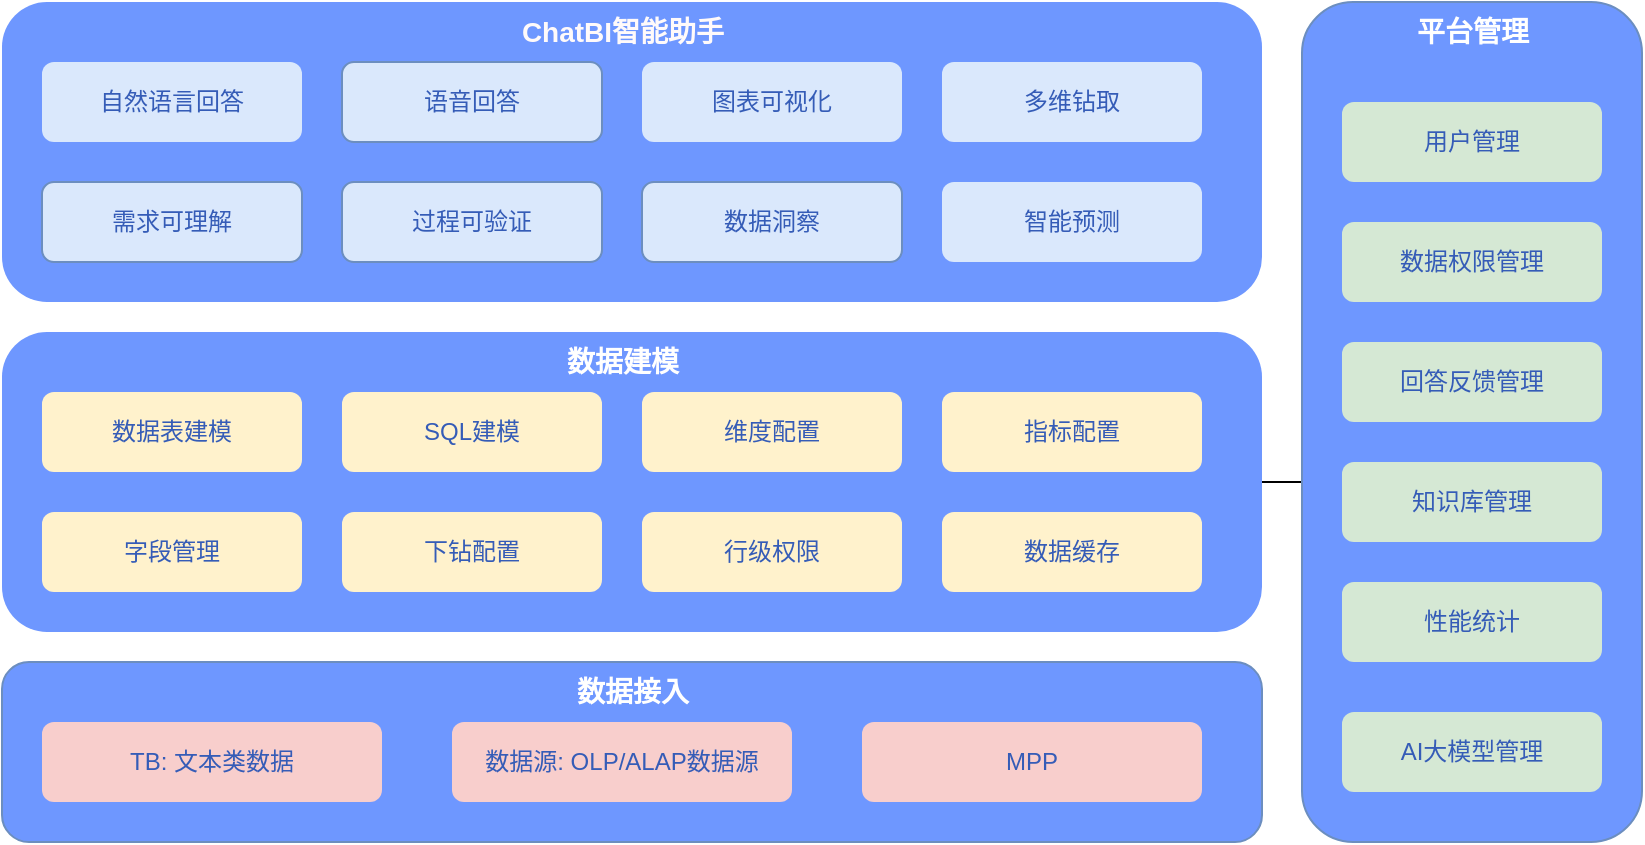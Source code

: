 <mxfile version="25.0.1">
  <diagram name="第 1 页" id="yZY1nADad3AMOkpzknWF">
    <mxGraphModel dx="1018" dy="653" grid="1" gridSize="10" guides="1" tooltips="1" connect="1" arrows="1" fold="1" page="1" pageScale="1" pageWidth="827" pageHeight="1169" math="0" shadow="0">
      <root>
        <mxCell id="0" />
        <mxCell id="1" parent="0" />
        <mxCell id="cma57xoHZA7xU0ZlO4mN-1" value="" style="rounded=1;whiteSpace=wrap;html=1;fillColor=#6e97ff;strokeColor=none;" vertex="1" parent="1">
          <mxGeometry x="50" y="90" width="630" height="150" as="geometry" />
        </mxCell>
        <mxCell id="cma57xoHZA7xU0ZlO4mN-2" value="ChatBI智能助手" style="text;html=1;align=center;verticalAlign=middle;resizable=0;points=[];autosize=1;strokeColor=none;fillColor=none;fontColor=#fffafa;textShadow=0;labelBackgroundColor=none;fontSize=14;fontStyle=1" vertex="1" parent="1">
          <mxGeometry x="300" y="90" width="120" height="30" as="geometry" />
        </mxCell>
        <mxCell id="cma57xoHZA7xU0ZlO4mN-3" value="自然语言回答" style="rounded=1;whiteSpace=wrap;html=1;dashed=1;strokeColor=none;fillColor=#dae8fc;fontColor=#355cb7;" vertex="1" parent="1">
          <mxGeometry x="70" y="120" width="130" height="40" as="geometry" />
        </mxCell>
        <mxCell id="cma57xoHZA7xU0ZlO4mN-4" value="需求可理解" style="rounded=1;whiteSpace=wrap;html=1;fillColor=#dae8fc;strokeColor=#6c8ebf;glass=0;fontColor=#355cb7;" vertex="1" parent="1">
          <mxGeometry x="70" y="180" width="130" height="40" as="geometry" />
        </mxCell>
        <mxCell id="cma57xoHZA7xU0ZlO4mN-5" value="语音回答" style="rounded=1;whiteSpace=wrap;html=1;fillColor=#dae8fc;strokeColor=#6c8ebf;fontColor=#355cb7;" vertex="1" parent="1">
          <mxGeometry x="220" y="120" width="130" height="40" as="geometry" />
        </mxCell>
        <mxCell id="cma57xoHZA7xU0ZlO4mN-6" value="多维钻取" style="rounded=1;whiteSpace=wrap;html=1;fillColor=#dae8fc;strokeColor=none;fontColor=#355cb7;" vertex="1" parent="1">
          <mxGeometry x="520" y="120" width="130" height="40" as="geometry" />
        </mxCell>
        <mxCell id="cma57xoHZA7xU0ZlO4mN-7" value="图表可视化" style="rounded=1;whiteSpace=wrap;html=1;fillColor=#dae8fc;strokeColor=none;fontColor=#355cb7;" vertex="1" parent="1">
          <mxGeometry x="370" y="120" width="130" height="40" as="geometry" />
        </mxCell>
        <mxCell id="cma57xoHZA7xU0ZlO4mN-8" value="过程可验证" style="rounded=1;whiteSpace=wrap;html=1;fillColor=#dae8fc;strokeColor=#6c8ebf;fontColor=#355cb7;" vertex="1" parent="1">
          <mxGeometry x="220" y="180" width="130" height="40" as="geometry" />
        </mxCell>
        <mxCell id="cma57xoHZA7xU0ZlO4mN-10" value="智能预测" style="rounded=1;whiteSpace=wrap;html=1;fillColor=#dae8fc;strokeColor=none;fontColor=#355cb7;" vertex="1" parent="1">
          <mxGeometry x="520" y="180" width="130" height="40" as="geometry" />
        </mxCell>
        <mxCell id="cma57xoHZA7xU0ZlO4mN-11" value="数据洞察" style="rounded=1;whiteSpace=wrap;html=1;fillColor=#dae8fc;strokeColor=#6c8ebf;fontColor=#355cb7;" vertex="1" parent="1">
          <mxGeometry x="370" y="180" width="130" height="40" as="geometry" />
        </mxCell>
        <mxCell id="cma57xoHZA7xU0ZlO4mN-43" value="" style="edgeStyle=orthogonalEdgeStyle;rounded=0;orthogonalLoop=1;jettySize=auto;html=1;" edge="1" parent="1" source="cma57xoHZA7xU0ZlO4mN-13" target="cma57xoHZA7xU0ZlO4mN-37">
          <mxGeometry relative="1" as="geometry" />
        </mxCell>
        <mxCell id="cma57xoHZA7xU0ZlO4mN-13" value="" style="rounded=1;whiteSpace=wrap;html=1;fillColor=#6e97ff;strokeColor=none;" vertex="1" parent="1">
          <mxGeometry x="50" y="255" width="630" height="150" as="geometry" />
        </mxCell>
        <mxCell id="cma57xoHZA7xU0ZlO4mN-14" value="数据表建模" style="rounded=1;whiteSpace=wrap;html=1;fillColor=#fff2cc;strokeColor=none;fontColor=#355cb7;" vertex="1" parent="1">
          <mxGeometry x="70" y="285" width="130" height="40" as="geometry" />
        </mxCell>
        <mxCell id="cma57xoHZA7xU0ZlO4mN-15" value="数据建模" style="text;html=1;align=center;verticalAlign=middle;resizable=0;points=[];autosize=1;strokeColor=none;fillColor=none;fontSize=14;fontStyle=1;fontColor=#ffffff;" vertex="1" parent="1">
          <mxGeometry x="320" y="255" width="80" height="30" as="geometry" />
        </mxCell>
        <mxCell id="cma57xoHZA7xU0ZlO4mN-16" value="字段管理" style="rounded=1;whiteSpace=wrap;html=1;fillColor=#fff2cc;strokeColor=none;fontColor=#355cb7;" vertex="1" parent="1">
          <mxGeometry x="70" y="345" width="130" height="40" as="geometry" />
        </mxCell>
        <mxCell id="cma57xoHZA7xU0ZlO4mN-17" value="指标配置" style="rounded=1;whiteSpace=wrap;html=1;fillColor=#fff2cc;strokeColor=none;fontColor=#355cb7;" vertex="1" parent="1">
          <mxGeometry x="520" y="285" width="130" height="40" as="geometry" />
        </mxCell>
        <mxCell id="cma57xoHZA7xU0ZlO4mN-18" value="维度配置" style="rounded=1;whiteSpace=wrap;html=1;fillColor=#fff2cc;strokeColor=none;fontColor=#355cb7;" vertex="1" parent="1">
          <mxGeometry x="370" y="285" width="130" height="40" as="geometry" />
        </mxCell>
        <mxCell id="cma57xoHZA7xU0ZlO4mN-19" value="SQL建模" style="rounded=1;whiteSpace=wrap;html=1;fillColor=#fff2cc;strokeColor=none;fontColor=#355cb7;" vertex="1" parent="1">
          <mxGeometry x="220" y="285" width="130" height="40" as="geometry" />
        </mxCell>
        <mxCell id="cma57xoHZA7xU0ZlO4mN-20" value="行级权限" style="rounded=1;whiteSpace=wrap;html=1;fillColor=#fff2cc;strokeColor=none;fontColor=#355cb7;" vertex="1" parent="1">
          <mxGeometry x="370" y="345" width="130" height="40" as="geometry" />
        </mxCell>
        <mxCell id="cma57xoHZA7xU0ZlO4mN-21" value="下钻配置" style="rounded=1;whiteSpace=wrap;html=1;fillColor=#fff2cc;strokeColor=none;fontColor=#355cb7;" vertex="1" parent="1">
          <mxGeometry x="220" y="345" width="130" height="40" as="geometry" />
        </mxCell>
        <mxCell id="cma57xoHZA7xU0ZlO4mN-22" value="数据缓存" style="rounded=1;whiteSpace=wrap;html=1;fillColor=#fff2cc;strokeColor=none;fontColor=#355cb7;" vertex="1" parent="1">
          <mxGeometry x="520" y="345" width="130" height="40" as="geometry" />
        </mxCell>
        <mxCell id="cma57xoHZA7xU0ZlO4mN-24" value="" style="rounded=1;whiteSpace=wrap;html=1;fillColor=#6e97ff;strokeColor=#6c8ebf;" vertex="1" parent="1">
          <mxGeometry x="50" y="420" width="630" height="90" as="geometry" />
        </mxCell>
        <mxCell id="cma57xoHZA7xU0ZlO4mN-25" value="数据接入" style="text;html=1;align=center;verticalAlign=middle;resizable=0;points=[];autosize=1;strokeColor=none;fillColor=none;fontColor=#ffffff;fontStyle=1;fontSize=14;" vertex="1" parent="1">
          <mxGeometry x="325" y="420" width="80" height="30" as="geometry" />
        </mxCell>
        <mxCell id="cma57xoHZA7xU0ZlO4mN-27" value="TB: 文本类数据" style="rounded=1;whiteSpace=wrap;html=1;fillColor=#f8cecc;strokeColor=none;fontColor=#355cb7;" vertex="1" parent="1">
          <mxGeometry x="70" y="450" width="170" height="40" as="geometry" />
        </mxCell>
        <mxCell id="cma57xoHZA7xU0ZlO4mN-30" value="数据源: OLP/ALAP数据源" style="rounded=1;whiteSpace=wrap;html=1;fillColor=#f8cecc;strokeColor=none;fontColor=#355cb7;" vertex="1" parent="1">
          <mxGeometry x="275" y="450" width="170" height="40" as="geometry" />
        </mxCell>
        <mxCell id="cma57xoHZA7xU0ZlO4mN-31" value="MPP" style="rounded=1;whiteSpace=wrap;html=1;fillColor=#f8cecc;strokeColor=none;fontColor=#355cb7;" vertex="1" parent="1">
          <mxGeometry x="480" y="450" width="170" height="40" as="geometry" />
        </mxCell>
        <mxCell id="cma57xoHZA7xU0ZlO4mN-32" value="" style="rounded=1;whiteSpace=wrap;html=1;fillColor=#6e97ff;strokeColor=#6c8ebf;" vertex="1" parent="1">
          <mxGeometry x="700" y="90" width="170" height="420" as="geometry" />
        </mxCell>
        <mxCell id="cma57xoHZA7xU0ZlO4mN-33" value="用户管理" style="rounded=1;whiteSpace=wrap;html=1;fillColor=#d5e8d4;strokeColor=none;fontColor=#355cb7;" vertex="1" parent="1">
          <mxGeometry x="720" y="140" width="130" height="40" as="geometry" />
        </mxCell>
        <mxCell id="cma57xoHZA7xU0ZlO4mN-34" value="AI大模型管理" style="rounded=1;whiteSpace=wrap;html=1;fillColor=#d5e8d4;strokeColor=none;fontColor=#355cb7;" vertex="1" parent="1">
          <mxGeometry x="720" y="445" width="130" height="40" as="geometry" />
        </mxCell>
        <mxCell id="cma57xoHZA7xU0ZlO4mN-35" value="性能统计" style="rounded=1;whiteSpace=wrap;html=1;fillColor=#d5e8d4;strokeColor=none;fontColor=#355cb7;" vertex="1" parent="1">
          <mxGeometry x="720" y="380" width="130" height="40" as="geometry" />
        </mxCell>
        <mxCell id="cma57xoHZA7xU0ZlO4mN-36" value="知识库管理" style="rounded=1;whiteSpace=wrap;html=1;fillColor=#d5e8d4;strokeColor=none;fontColor=#355cb7;" vertex="1" parent="1">
          <mxGeometry x="720" y="320" width="130" height="40" as="geometry" />
        </mxCell>
        <mxCell id="cma57xoHZA7xU0ZlO4mN-37" value="回答反馈管理" style="rounded=1;whiteSpace=wrap;html=1;fillColor=#d5e8d4;strokeColor=none;fontColor=#355cb7;" vertex="1" parent="1">
          <mxGeometry x="720" y="260" width="130" height="40" as="geometry" />
        </mxCell>
        <mxCell id="cma57xoHZA7xU0ZlO4mN-38" value="数据权限管理" style="rounded=1;whiteSpace=wrap;html=1;fillColor=#d5e8d4;strokeColor=none;fontColor=#355cb7;" vertex="1" parent="1">
          <mxGeometry x="720" y="200" width="130" height="40" as="geometry" />
        </mxCell>
        <mxCell id="cma57xoHZA7xU0ZlO4mN-41" value="平台管理" style="text;html=1;align=center;verticalAlign=middle;resizable=0;points=[];autosize=1;strokeColor=none;fillColor=none;fontColor=#FFFFFF;fontStyle=1;fontSize=14;" vertex="1" parent="1">
          <mxGeometry x="745" y="90" width="80" height="30" as="geometry" />
        </mxCell>
      </root>
    </mxGraphModel>
  </diagram>
</mxfile>
